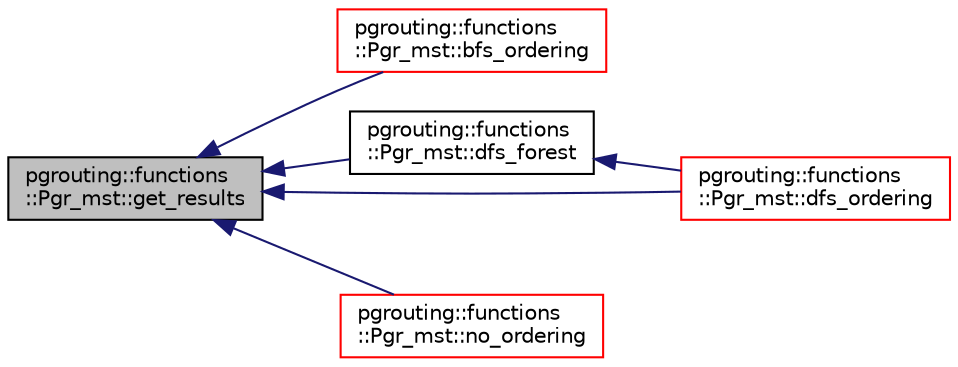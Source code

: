 digraph "pgrouting::functions::Pgr_mst::get_results"
{
  edge [fontname="Helvetica",fontsize="10",labelfontname="Helvetica",labelfontsize="10"];
  node [fontname="Helvetica",fontsize="10",shape=record];
  rankdir="LR";
  Node108 [label="pgrouting::functions\l::Pgr_mst::get_results",height=0.2,width=0.4,color="black", fillcolor="grey75", style="filled", fontcolor="black"];
  Node108 -> Node109 [dir="back",color="midnightblue",fontsize="10",style="solid",fontname="Helvetica"];
  Node109 [label="pgrouting::functions\l::Pgr_mst::bfs_ordering",height=0.2,width=0.4,color="red", fillcolor="white", style="filled",URL="$classpgrouting_1_1functions_1_1Pgr__mst.html#a07e00ae343f44b13b1c57ee5f13f90d2"];
  Node108 -> Node117 [dir="back",color="midnightblue",fontsize="10",style="solid",fontname="Helvetica"];
  Node117 [label="pgrouting::functions\l::Pgr_mst::dfs_forest",height=0.2,width=0.4,color="black", fillcolor="white", style="filled",URL="$classpgrouting_1_1functions_1_1Pgr__mst.html#ab4f0f705b64841c414f5bd28c69ac046"];
  Node117 -> Node118 [dir="back",color="midnightblue",fontsize="10",style="solid",fontname="Helvetica"];
  Node118 [label="pgrouting::functions\l::Pgr_mst::dfs_ordering",height=0.2,width=0.4,color="red", fillcolor="white", style="filled",URL="$classpgrouting_1_1functions_1_1Pgr__mst.html#aa7967e83888220735fd4df6d7d7a89b5"];
  Node108 -> Node118 [dir="back",color="midnightblue",fontsize="10",style="solid",fontname="Helvetica"];
  Node108 -> Node126 [dir="back",color="midnightblue",fontsize="10",style="solid",fontname="Helvetica"];
  Node126 [label="pgrouting::functions\l::Pgr_mst::no_ordering",height=0.2,width=0.4,color="red", fillcolor="white", style="filled",URL="$classpgrouting_1_1functions_1_1Pgr__mst.html#aa6482247a2bc131a40bebff27fb7881d"];
}
